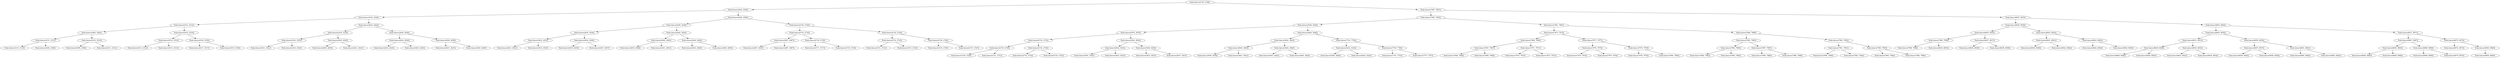 digraph G{
2003117461 [label="Node{data=[2728, 2728]}"]
2003117461 -> 217305988
217305988 [label="Node{data=[2630, 2630]}"]
217305988 -> 1199976535
1199976535 [label="Node{data=[2520, 2520]}"]
1199976535 -> 858212237
858212237 [label="Node{data=[2512, 2512]}"]
858212237 -> 1831900657
1831900657 [label="Node{data=[2465, 2465]}"]
1831900657 -> 2135757856
2135757856 [label="Node{data=[2131, 2131]}"]
2135757856 -> 155158294
155158294 [label="Node{data=[2119, 2119]}"]
2135757856 -> 11379347
11379347 [label="Node{data=[2456, 2456]}"]
1831900657 -> 1767579754
1767579754 [label="Node{data=[2510, 2510]}"]
1767579754 -> 2116081013
2116081013 [label="Node{data=[2509, 2509]}"]
1767579754 -> 189987472
189987472 [label="Node{data=[2511, 2511]}"]
858212237 -> 1720084563
1720084563 [label="Node{data=[2516, 2516]}"]
1720084563 -> 1450073241
1450073241 [label="Node{data=[2514, 2514]}"]
1450073241 -> 773693532
773693532 [label="Node{data=[2513, 2513]}"]
1450073241 -> 847726965
847726965 [label="Node{data=[2515, 2515]}"]
1720084563 -> 1737911174
1737911174 [label="Node{data=[2518, 2518]}"]
1737911174 -> 1127774585
1127774585 [label="Node{data=[2517, 2517]}"]
1737911174 -> 6565378
6565378 [label="Node{data=[2519, 2519]}"]
1199976535 -> 136315802
136315802 [label="Node{data=[2622, 2622]}"]
136315802 -> 1547600707
1547600707 [label="Node{data=[2524, 2524]}"]
1547600707 -> 1548601868
1548601868 [label="Node{data=[2522, 2522]}"]
1548601868 -> 2105080761
2105080761 [label="Node{data=[2521, 2521]}"]
1548601868 -> 1976306527
1976306527 [label="Node{data=[2523, 2523]}"]
1547600707 -> 1564523070
1564523070 [label="Node{data=[2620, 2620]}"]
1564523070 -> 1877939760
1877939760 [label="Node{data=[2605, 2605]}"]
1564523070 -> 1433439559
1433439559 [label="Node{data=[2621, 2621]}"]
136315802 -> 1089724997
1089724997 [label="Node{data=[2626, 2626]}"]
1089724997 -> 414855471
414855471 [label="Node{data=[2624, 2624]}"]
414855471 -> 267643550
267643550 [label="Node{data=[2623, 2623]}"]
414855471 -> 1580749970
1580749970 [label="Node{data=[2625, 2625]}"]
1089724997 -> 17200346
17200346 [label="Node{data=[2628, 2628]}"]
17200346 -> 1216093852
1216093852 [label="Node{data=[2627, 2627]}"]
17200346 -> 1489746455
1489746455 [label="Node{data=[2629, 2629]}"]
217305988 -> 1154218328
1154218328 [label="Node{data=[2646, 2646]}"]
1154218328 -> 1993995711
1993995711 [label="Node{data=[2638, 2638]}"]
1993995711 -> 1585028358
1585028358 [label="Node{data=[2634, 2634]}"]
1585028358 -> 1541906396
1541906396 [label="Node{data=[2632, 2632]}"]
1541906396 -> 1090366657
1090366657 [label="Node{data=[2631, 2631]}"]
1541906396 -> 2041634156
2041634156 [label="Node{data=[2633, 2633]}"]
1585028358 -> 1798565617
1798565617 [label="Node{data=[2636, 2636]}"]
1798565617 -> 206406964
206406964 [label="Node{data=[2635, 2635]}"]
1798565617 -> 561757144
561757144 [label="Node{data=[2637, 2637]}"]
1993995711 -> 1591691558
1591691558 [label="Node{data=[2642, 2642]}"]
1591691558 -> 711942250
711942250 [label="Node{data=[2640, 2640]}"]
711942250 -> 1248539702
1248539702 [label="Node{data=[2639, 2639]}"]
711942250 -> 917697496
917697496 [label="Node{data=[2641, 2641]}"]
1591691558 -> 310381137
310381137 [label="Node{data=[2644, 2644]}"]
310381137 -> 1128092763
1128092763 [label="Node{data=[2643, 2643]}"]
310381137 -> 1348731534
1348731534 [label="Node{data=[2645, 2645]}"]
1154218328 -> 1902712681
1902712681 [label="Node{data=[2720, 2720]}"]
1902712681 -> 1672038807
1672038807 [label="Node{data=[2716, 2716]}"]
1672038807 -> 1243567669
1243567669 [label="Node{data=[2667, 2667]}"]
1243567669 -> 975134090
975134090 [label="Node{data=[2647, 2647]}"]
1243567669 -> 66377727
66377727 [label="Node{data=[2687, 2687]}"]
1672038807 -> 708363239
708363239 [label="Node{data=[2718, 2718]}"]
708363239 -> 438736491
438736491 [label="Node{data=[2717, 2717]}"]
708363239 -> 1511357352
1511357352 [label="Node{data=[2719, 2719]}"]
1902712681 -> 2147161146
2147161146 [label="Node{data=[2724, 2724]}"]
2147161146 -> 321968089
321968089 [label="Node{data=[2722, 2722]}"]
321968089 -> 1024167450
1024167450 [label="Node{data=[2721, 2721]}"]
321968089 -> 1278372392
1278372392 [label="Node{data=[2723, 2723]}"]
2147161146 -> 1800404304
1800404304 [label="Node{data=[2726, 2726]}"]
1800404304 -> 2119459327
2119459327 [label="Node{data=[2725, 2725]}"]
1800404304 -> 533617521
533617521 [label="Node{data=[2727, 2727]}"]
2003117461 -> 1081217418
1081217418 [label="Node{data=[7997, 7997]}"]
1081217418 -> 1422119337
1422119337 [label="Node{data=[7965, 7965]}"]
1422119337 -> 163907927
163907927 [label="Node{data=[3638, 3638]}"]
163907927 -> 1690164941
1690164941 [label="Node{data=[2970, 2970]}"]
1690164941 -> 873692561
873692561 [label="Node{data=[2732, 2732]}"]
873692561 -> 2123873315
2123873315 [label="Node{data=[2730, 2730]}"]
2123873315 -> 1605995799
1605995799 [label="Node{data=[2729, 2729]}"]
2123873315 -> 1442343835
1442343835 [label="Node{data=[2731, 2731]}"]
873692561 -> 2049473344
2049473344 [label="Node{data=[2734, 2734]}"]
2049473344 -> 966637186
966637186 [label="Node{data=[2733, 2733]}"]
2049473344 -> 710890899
710890899 [label="Node{data=[2735, 2735]}"]
1690164941 -> 1022183408
1022183408 [label="Node{data=[3634, 3634]}"]
1022183408 -> 94816598
94816598 [label="Node{data=[3632, 3632]}"]
94816598 -> 1364940486
1364940486 [label="Node{data=[3591, 3591]}"]
94816598 -> 24666803
24666803 [label="Node{data=[3633, 3633]}"]
1022183408 -> 1476159403
1476159403 [label="Node{data=[3636, 3636]}"]
1476159403 -> 1688463483
1688463483 [label="Node{data=[3635, 3635]}"]
1476159403 -> 1875210063
1875210063 [label="Node{data=[3637, 3637]}"]
163907927 -> 770369022
770369022 [label="Node{data=[3646, 3646]}"]
770369022 -> 421465815
421465815 [label="Node{data=[3642, 3642]}"]
421465815 -> 1652870591
1652870591 [label="Node{data=[3640, 3640]}"]
1652870591 -> 654277047
654277047 [label="Node{data=[3639, 3639]}"]
1652870591 -> 1556131203
1556131203 [label="Node{data=[3641, 3641]}"]
421465815 -> 1036544378
1036544378 [label="Node{data=[3644, 3644]}"]
1036544378 -> 2045092425
2045092425 [label="Node{data=[3643, 3643]}"]
1036544378 -> 604659203
604659203 [label="Node{data=[3645, 3645]}"]
770369022 -> 2105496500
2105496500 [label="Node{data=[7754, 7754]}"]
2105496500 -> 50489048
50489048 [label="Node{data=[4232, 4232]}"]
50489048 -> 1470196507
1470196507 [label="Node{data=[3858, 3858]}"]
50489048 -> 565038506
565038506 [label="Node{data=[4242, 4242]}"]
2105496500 -> 650696920
650696920 [label="Node{data=[7756, 7756]}"]
650696920 -> 913071743
913071743 [label="Node{data=[7755, 7755]}"]
650696920 -> 1783173658
1783173658 [label="Node{data=[7757, 7757]}"]
1422119337 -> 633754212
633754212 [label="Node{data=[7981, 7981]}"]
633754212 -> 1160269852
1160269852 [label="Node{data=[7973, 7973]}"]
1160269852 -> 300114272
300114272 [label="Node{data=[7969, 7969]}"]
300114272 -> 865630340
865630340 [label="Node{data=[7967, 7967]}"]
865630340 -> 609896929
609896929 [label="Node{data=[7966, 7966]}"]
865630340 -> 603280838
603280838 [label="Node{data=[7968, 7968]}"]
300114272 -> 689428665
689428665 [label="Node{data=[7971, 7971]}"]
689428665 -> 1497094471
1497094471 [label="Node{data=[7970, 7970]}"]
689428665 -> 802719424
802719424 [label="Node{data=[7972, 7972]}"]
1160269852 -> 638234008
638234008 [label="Node{data=[7977, 7977]}"]
638234008 -> 827288560
827288560 [label="Node{data=[7975, 7975]}"]
827288560 -> 909733247
909733247 [label="Node{data=[7974, 7974]}"]
827288560 -> 1572602878
1572602878 [label="Node{data=[7976, 7976]}"]
638234008 -> 782828476
782828476 [label="Node{data=[7979, 7979]}"]
782828476 -> 1685323122
1685323122 [label="Node{data=[7978, 7978]}"]
782828476 -> 433858070
433858070 [label="Node{data=[7980, 7980]}"]
633754212 -> 616723744
616723744 [label="Node{data=[7989, 7989]}"]
616723744 -> 1108358887
1108358887 [label="Node{data=[7985, 7985]}"]
1108358887 -> 972282810
972282810 [label="Node{data=[7983, 7983]}"]
972282810 -> 1105704452
1105704452 [label="Node{data=[7982, 7982]}"]
972282810 -> 1983619181
1983619181 [label="Node{data=[7984, 7984]}"]
1108358887 -> 903812931
903812931 [label="Node{data=[7987, 7987]}"]
903812931 -> 316023881
316023881 [label="Node{data=[7986, 7986]}"]
903812931 -> 1862137729
1862137729 [label="Node{data=[7988, 7988]}"]
616723744 -> 1173232379
1173232379 [label="Node{data=[7993, 7993]}"]
1173232379 -> 147220490
147220490 [label="Node{data=[7991, 7991]}"]
147220490 -> 722592055
722592055 [label="Node{data=[7990, 7990]}"]
147220490 -> 709970475
709970475 [label="Node{data=[7992, 7992]}"]
1173232379 -> 534619224
534619224 [label="Node{data=[7995, 7995]}"]
534619224 -> 618666385
618666385 [label="Node{data=[7994, 7994]}"]
534619224 -> 14437475
14437475 [label="Node{data=[7996, 7996]}"]
1081217418 -> 553406017
553406017 [label="Node{data=[8047, 8047]}"]
553406017 -> 1391575394
1391575394 [label="Node{data=[8039, 8039]}"]
1391575394 -> 1987671612
1987671612 [label="Node{data=[8035, 8035]}"]
1987671612 -> 346325956
346325956 [label="Node{data=[7999, 7999]}"]
346325956 -> 1449679191
1449679191 [label="Node{data=[7998, 7998]}"]
346325956 -> 172910633
172910633 [label="Node{data=[8034, 8034]}"]
1987671612 -> 935016394
935016394 [label="Node{data=[8037, 8037]}"]
935016394 -> 129050714
129050714 [label="Node{data=[8036, 8036]}"]
935016394 -> 327645978
327645978 [label="Node{data=[8038, 8038]}"]
1391575394 -> 1794201187
1794201187 [label="Node{data=[8043, 8043]}"]
1794201187 -> 68827536
68827536 [label="Node{data=[8041, 8041]}"]
68827536 -> 182919857
182919857 [label="Node{data=[8040, 8040]}"]
68827536 -> 579913564
579913564 [label="Node{data=[8042, 8042]}"]
1794201187 -> 1110630179
1110630179 [label="Node{data=[8045, 8045]}"]
1110630179 -> 397523020
397523020 [label="Node{data=[8044, 8044]}"]
1110630179 -> 619766433
619766433 [label="Node{data=[8046, 8046]}"]
553406017 -> 8289092
8289092 [label="Node{data=[8063, 8063]}"]
8289092 -> 1415669679
1415669679 [label="Node{data=[8055, 8055]}"]
1415669679 -> 1317586615
1317586615 [label="Node{data=[8051, 8051]}"]
1317586615 -> 1833881645
1833881645 [label="Node{data=[8049, 8049]}"]
1833881645 -> 513356443
513356443 [label="Node{data=[8048, 8048]}"]
1833881645 -> 1100636920
1100636920 [label="Node{data=[8050, 8050]}"]
1317586615 -> 1236252930
1236252930 [label="Node{data=[8053, 8053]}"]
1236252930 -> 1392232354
1392232354 [label="Node{data=[8052, 8052]}"]
1236252930 -> 94452364
94452364 [label="Node{data=[8054, 8054]}"]
1415669679 -> 389940578
389940578 [label="Node{data=[8059, 8059]}"]
389940578 -> 594401582
594401582 [label="Node{data=[8057, 8057]}"]
594401582 -> 799530038
799530038 [label="Node{data=[8056, 8056]}"]
594401582 -> 593421844
593421844 [label="Node{data=[8058, 8058]}"]
389940578 -> 1143792136
1143792136 [label="Node{data=[8061, 8061]}"]
1143792136 -> 155576074
155576074 [label="Node{data=[8060, 8060]}"]
1143792136 -> 412277880
412277880 [label="Node{data=[8062, 8062]}"]
8289092 -> 1277753144
1277753144 [label="Node{data=[8071, 8071]}"]
1277753144 -> 1865904151
1865904151 [label="Node{data=[8067, 8067]}"]
1865904151 -> 1240246092
1240246092 [label="Node{data=[8065, 8065]}"]
1240246092 -> 1192477461
1192477461 [label="Node{data=[8064, 8064]}"]
1240246092 -> 1275690488
1275690488 [label="Node{data=[8066, 8066]}"]
1865904151 -> 417991590
417991590 [label="Node{data=[8069, 8069]}"]
417991590 -> 873470256
873470256 [label="Node{data=[8068, 8068]}"]
417991590 -> 1833074636
1833074636 [label="Node{data=[8070, 8070]}"]
1277753144 -> 1789077793
1789077793 [label="Node{data=[8073, 8073]}"]
1789077793 -> 576497896
576497896 [label="Node{data=[8072, 8072]}"]
1789077793 -> 372370442
372370442 [label="Node{data=[8580, 8580]}"]
372370442 -> 1760779551
1760779551 [label="Node{data=[8606, 8606]}"]
}